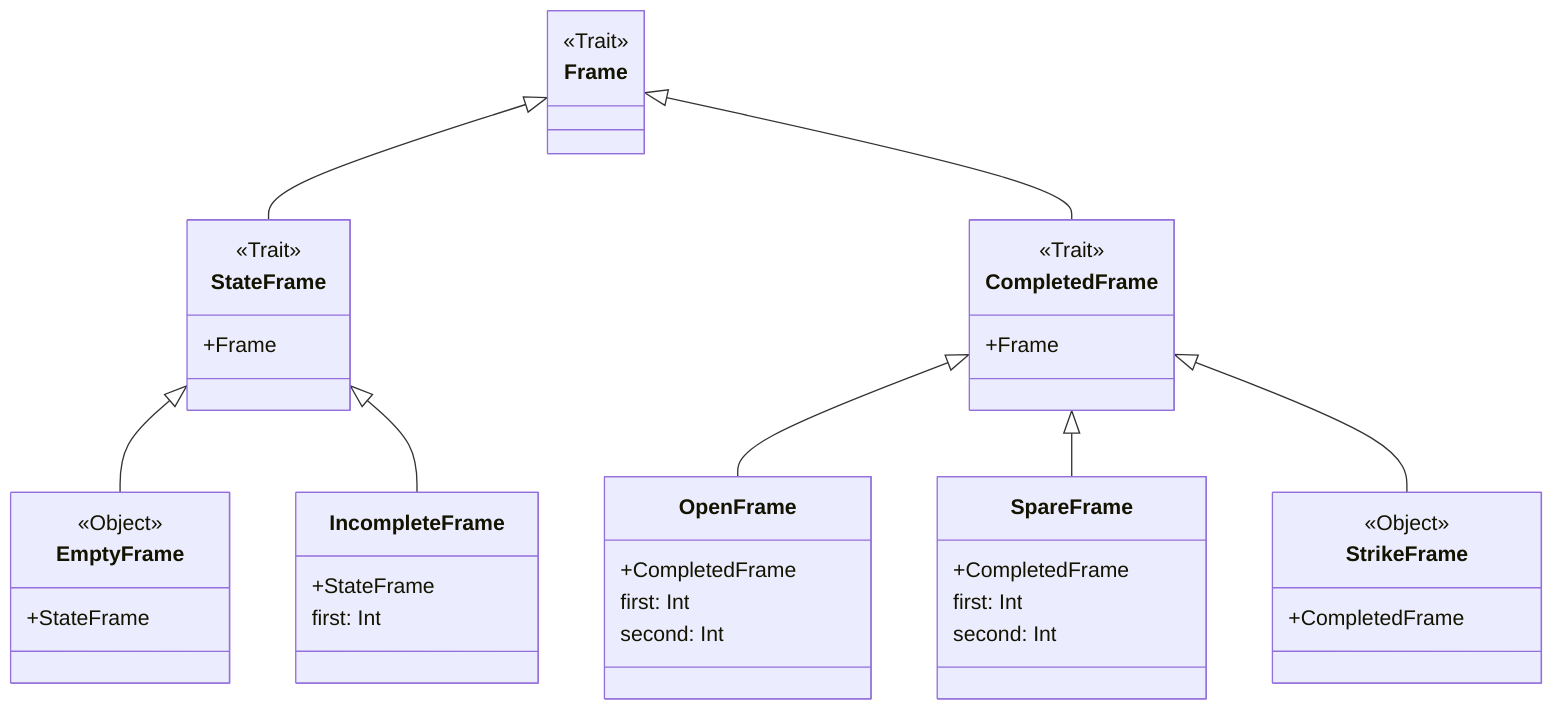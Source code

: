 classDiagram

%% --- Frame Hierarchy ---

    class Frame {
        <<Trait>>
    }

    class StateFrame {
        <<Trait>>
        +Frame
    }
    Frame <|-- StateFrame

    class EmptyFrame {
        <<Object>>
        +StateFrame
    }
    StateFrame <|-- EmptyFrame

    class IncompleteFrame {
        +StateFrame
        first: Int
    }
    StateFrame <|-- IncompleteFrame

    class CompletedFrame {
        <<Trait>>
        +Frame
    }
    Frame <|-- CompletedFrame

    class OpenFrame {
        +CompletedFrame
        first: Int
        second: Int
    }
    CompletedFrame <|-- OpenFrame

    class SpareFrame {
        +CompletedFrame
        first: Int
        second: Int
    }
    CompletedFrame <|-- SpareFrame

    class StrikeFrame {
        <<Object>>
        +CompletedFrame
    }
    CompletedFrame <|-- StrikeFrame